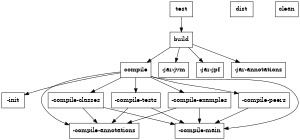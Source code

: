 digraph G {
graph [ratio="compress", resolution=300, size="2!"];
node [shape=rect]
"-init" -> {};
"compile" -> {"-init" "-compile-annotations" "-compile-main" "-compile-peers" "-compile-classes" "-compile-tests" "-compile-examples"};
"-compile-annotations" -> {};
"-compile-main" -> {};
"-compile-peers" -> {"-compile-main"};
"-compile-classes" -> {"-compile-annotations" "-compile-main"};
"-compile-tests" -> {"-compile-annotations" "-compile-main"};
"-compile-examples" -> {"-compile-annotations" "-compile-main"};
"build" -> {"compile" "-jar-jvm" "-jar-jpf" "-jar-annotations"};
"-jar-jvm" -> {};
"-jar-jpf" -> {};
"-jar-annotations" -> {};
"dist" -> {};
"clean" -> {};
"test" -> {"build"};
}
